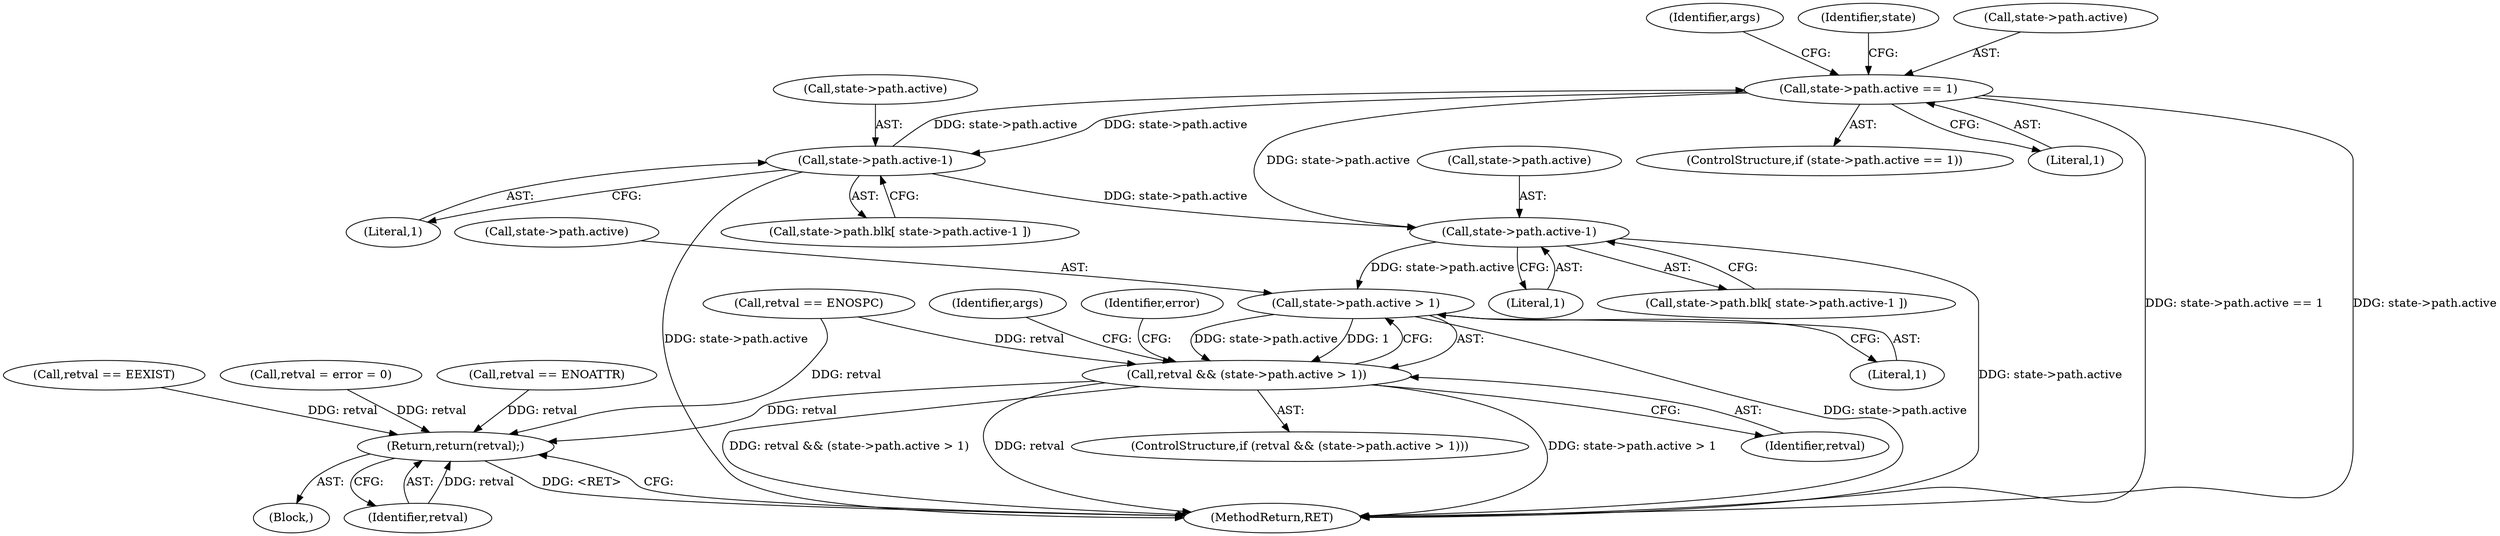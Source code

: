 digraph "0_linux_8275cdd0e7ac550dcce2b3ef6d2fb3b808c1ae59_1@pointer" {
"1000308" [label="(Call,state->path.active == 1)"];
"1000198" [label="(Call,state->path.active-1)"];
"1000308" [label="(Call,state->path.active == 1)"];
"1000595" [label="(Call,state->path.active-1)"];
"1000624" [label="(Call,state->path.active > 1)"];
"1000622" [label="(Call,retval && (state->path.active > 1))"];
"1000722" [label="(Return,return(retval);)"];
"1000307" [label="(ControlStructure,if (state->path.active == 1))"];
"1000385" [label="(Identifier,args)"];
"1000625" [label="(Call,state->path.active)"];
"1000723" [label="(Identifier,retval)"];
"1000683" [label="(Identifier,error)"];
"1000308" [label="(Call,state->path.active == 1)"];
"1000204" [label="(Literal,1)"];
"1000199" [label="(Call,state->path.active)"];
"1000634" [label="(Identifier,args)"];
"1000303" [label="(Call,retval == ENOSPC)"];
"1000630" [label="(Literal,1)"];
"1000595" [label="(Call,state->path.active-1)"];
"1000722" [label="(Return,return(retval);)"];
"1000225" [label="(Call,retval == EEXIST)"];
"1000622" [label="(Call,retval && (state->path.active > 1))"];
"1000708" [label="(Call,retval = error = 0)"];
"1000623" [label="(Identifier,retval)"];
"1000724" [label="(MethodReturn,RET)"];
"1000621" [label="(ControlStructure,if (retval && (state->path.active > 1)))"];
"1000198" [label="(Call,state->path.active-1)"];
"1000192" [label="(Call,state->path.blk[ state->path.active-1 ])"];
"1000317" [label="(Identifier,state)"];
"1000596" [label="(Call,state->path.active)"];
"1000218" [label="(Call,retval == ENOATTR)"];
"1000601" [label="(Literal,1)"];
"1000624" [label="(Call,state->path.active > 1)"];
"1000589" [label="(Call,state->path.blk[ state->path.active-1 ])"];
"1000126" [label="(Block,)"];
"1000314" [label="(Literal,1)"];
"1000309" [label="(Call,state->path.active)"];
"1000308" -> "1000307"  [label="AST: "];
"1000308" -> "1000314"  [label="CFG: "];
"1000309" -> "1000308"  [label="AST: "];
"1000314" -> "1000308"  [label="AST: "];
"1000317" -> "1000308"  [label="CFG: "];
"1000385" -> "1000308"  [label="CFG: "];
"1000308" -> "1000724"  [label="DDG: state->path.active"];
"1000308" -> "1000724"  [label="DDG: state->path.active == 1"];
"1000308" -> "1000198"  [label="DDG: state->path.active"];
"1000198" -> "1000308"  [label="DDG: state->path.active"];
"1000308" -> "1000595"  [label="DDG: state->path.active"];
"1000198" -> "1000192"  [label="AST: "];
"1000198" -> "1000204"  [label="CFG: "];
"1000199" -> "1000198"  [label="AST: "];
"1000204" -> "1000198"  [label="AST: "];
"1000192" -> "1000198"  [label="CFG: "];
"1000198" -> "1000724"  [label="DDG: state->path.active"];
"1000198" -> "1000595"  [label="DDG: state->path.active"];
"1000595" -> "1000589"  [label="AST: "];
"1000595" -> "1000601"  [label="CFG: "];
"1000596" -> "1000595"  [label="AST: "];
"1000601" -> "1000595"  [label="AST: "];
"1000589" -> "1000595"  [label="CFG: "];
"1000595" -> "1000724"  [label="DDG: state->path.active"];
"1000595" -> "1000624"  [label="DDG: state->path.active"];
"1000624" -> "1000622"  [label="AST: "];
"1000624" -> "1000630"  [label="CFG: "];
"1000625" -> "1000624"  [label="AST: "];
"1000630" -> "1000624"  [label="AST: "];
"1000622" -> "1000624"  [label="CFG: "];
"1000624" -> "1000724"  [label="DDG: state->path.active"];
"1000624" -> "1000622"  [label="DDG: state->path.active"];
"1000624" -> "1000622"  [label="DDG: 1"];
"1000622" -> "1000621"  [label="AST: "];
"1000622" -> "1000623"  [label="CFG: "];
"1000623" -> "1000622"  [label="AST: "];
"1000634" -> "1000622"  [label="CFG: "];
"1000683" -> "1000622"  [label="CFG: "];
"1000622" -> "1000724"  [label="DDG: retval && (state->path.active > 1)"];
"1000622" -> "1000724"  [label="DDG: retval"];
"1000622" -> "1000724"  [label="DDG: state->path.active > 1"];
"1000303" -> "1000622"  [label="DDG: retval"];
"1000622" -> "1000722"  [label="DDG: retval"];
"1000722" -> "1000126"  [label="AST: "];
"1000722" -> "1000723"  [label="CFG: "];
"1000723" -> "1000722"  [label="AST: "];
"1000724" -> "1000722"  [label="CFG: "];
"1000722" -> "1000724"  [label="DDG: <RET>"];
"1000723" -> "1000722"  [label="DDG: retval"];
"1000708" -> "1000722"  [label="DDG: retval"];
"1000303" -> "1000722"  [label="DDG: retval"];
"1000225" -> "1000722"  [label="DDG: retval"];
"1000218" -> "1000722"  [label="DDG: retval"];
}
